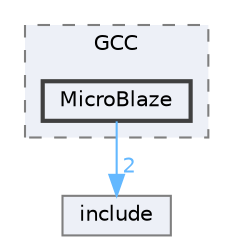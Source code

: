 digraph "D:/Projects/Raspberrypi_pico/pico_freertos_final/freertos_pico2/pico_freertos/FreeRTOS-Kernel/portable/GCC/MicroBlaze"
{
 // LATEX_PDF_SIZE
  bgcolor="transparent";
  edge [fontname=Helvetica,fontsize=10,labelfontname=Helvetica,labelfontsize=10];
  node [fontname=Helvetica,fontsize=10,shape=box,height=0.2,width=0.4];
  compound=true
  subgraph clusterdir_d47f747b1f9f69e8b995df24b56b1471 {
    graph [ bgcolor="#edf0f7", pencolor="grey50", label="GCC", fontname=Helvetica,fontsize=10 style="filled,dashed", URL="dir_d47f747b1f9f69e8b995df24b56b1471.html",tooltip=""]
  dir_6f8f65b85527500ea5a7ac5c8a5c1758 [label="MicroBlaze", fillcolor="#edf0f7", color="grey25", style="filled,bold", URL="dir_6f8f65b85527500ea5a7ac5c8a5c1758.html",tooltip=""];
  }
  dir_c69ece34c3f150cb2c6f1098178b172a [label="include", fillcolor="#edf0f7", color="grey50", style="filled", URL="dir_c69ece34c3f150cb2c6f1098178b172a.html",tooltip=""];
  dir_6f8f65b85527500ea5a7ac5c8a5c1758->dir_c69ece34c3f150cb2c6f1098178b172a [headlabel="2", labeldistance=1.5 headhref="dir_000137_000125.html" href="dir_000137_000125.html" color="steelblue1" fontcolor="steelblue1"];
}
